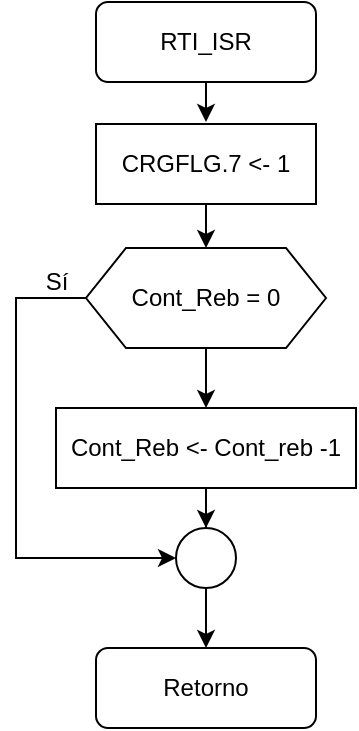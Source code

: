 <mxfile version="14.2.9" type="device"><diagram id="ydw8AFUS9a0xZyKnt8qM" name="Page-1"><mxGraphModel dx="1182" dy="772" grid="1" gridSize="10" guides="1" tooltips="1" connect="1" arrows="1" fold="1" page="1" pageScale="1" pageWidth="850" pageHeight="1100" math="0" shadow="0"><root><mxCell id="0"/><mxCell id="1" parent="0"/><mxCell id="1_TsZxtXyOm5GQ7pMM07-7" style="edgeStyle=orthogonalEdgeStyle;rounded=0;orthogonalLoop=1;jettySize=auto;html=1;" edge="1" parent="1" source="1_TsZxtXyOm5GQ7pMM07-1"><mxGeometry relative="1" as="geometry"><mxPoint x="295" y="190" as="targetPoint"/></mxGeometry></mxCell><mxCell id="1_TsZxtXyOm5GQ7pMM07-1" value="RTI_ISR" style="rounded=1;whiteSpace=wrap;html=1;" vertex="1" parent="1"><mxGeometry x="240" y="130" width="110" height="40" as="geometry"/></mxCell><mxCell id="1_TsZxtXyOm5GQ7pMM07-2" value="Retorno" style="rounded=1;whiteSpace=wrap;html=1;" vertex="1" parent="1"><mxGeometry x="240" y="453" width="110" height="40" as="geometry"/></mxCell><mxCell id="1_TsZxtXyOm5GQ7pMM07-8" value="" style="edgeStyle=orthogonalEdgeStyle;rounded=0;orthogonalLoop=1;jettySize=auto;html=1;" edge="1" parent="1" source="1_TsZxtXyOm5GQ7pMM07-3" target="1_TsZxtXyOm5GQ7pMM07-4"><mxGeometry relative="1" as="geometry"/></mxCell><mxCell id="1_TsZxtXyOm5GQ7pMM07-3" value="CRGFLG.7 &amp;lt;- 1" style="rounded=0;whiteSpace=wrap;html=1;" vertex="1" parent="1"><mxGeometry x="240" y="191" width="110" height="40" as="geometry"/></mxCell><mxCell id="1_TsZxtXyOm5GQ7pMM07-9" value="" style="edgeStyle=orthogonalEdgeStyle;rounded=0;orthogonalLoop=1;jettySize=auto;html=1;" edge="1" parent="1" source="1_TsZxtXyOm5GQ7pMM07-4" target="1_TsZxtXyOm5GQ7pMM07-6"><mxGeometry relative="1" as="geometry"/></mxCell><mxCell id="1_TsZxtXyOm5GQ7pMM07-13" style="edgeStyle=orthogonalEdgeStyle;rounded=0;orthogonalLoop=1;jettySize=auto;html=1;entryX=0;entryY=0.5;entryDx=0;entryDy=0;" edge="1" parent="1" source="1_TsZxtXyOm5GQ7pMM07-4" target="1_TsZxtXyOm5GQ7pMM07-10"><mxGeometry relative="1" as="geometry"><Array as="points"><mxPoint x="200" y="278"/><mxPoint x="200" y="408"/></Array></mxGeometry></mxCell><mxCell id="1_TsZxtXyOm5GQ7pMM07-4" value="Cont_Reb = 0" style="shape=hexagon;perimeter=hexagonPerimeter2;whiteSpace=wrap;html=1;fixedSize=1;" vertex="1" parent="1"><mxGeometry x="235" y="253" width="120" height="50" as="geometry"/></mxCell><mxCell id="1_TsZxtXyOm5GQ7pMM07-11" value="" style="edgeStyle=orthogonalEdgeStyle;rounded=0;orthogonalLoop=1;jettySize=auto;html=1;" edge="1" parent="1" source="1_TsZxtXyOm5GQ7pMM07-6" target="1_TsZxtXyOm5GQ7pMM07-10"><mxGeometry relative="1" as="geometry"/></mxCell><mxCell id="1_TsZxtXyOm5GQ7pMM07-6" value="Cont_Reb &amp;lt;- Cont_reb -1" style="rounded=0;whiteSpace=wrap;html=1;" vertex="1" parent="1"><mxGeometry x="220" y="333" width="150" height="40" as="geometry"/></mxCell><mxCell id="1_TsZxtXyOm5GQ7pMM07-12" value="" style="edgeStyle=orthogonalEdgeStyle;rounded=0;orthogonalLoop=1;jettySize=auto;html=1;" edge="1" parent="1" source="1_TsZxtXyOm5GQ7pMM07-10" target="1_TsZxtXyOm5GQ7pMM07-2"><mxGeometry relative="1" as="geometry"/></mxCell><mxCell id="1_TsZxtXyOm5GQ7pMM07-10" value="" style="ellipse;whiteSpace=wrap;html=1;aspect=fixed;" vertex="1" parent="1"><mxGeometry x="280" y="393" width="30" height="30" as="geometry"/></mxCell><mxCell id="1_TsZxtXyOm5GQ7pMM07-14" value="Sí" style="text;html=1;align=center;verticalAlign=middle;resizable=0;points=[];autosize=1;" vertex="1" parent="1"><mxGeometry x="205" y="260" width="30" height="20" as="geometry"/></mxCell></root></mxGraphModel></diagram></mxfile>